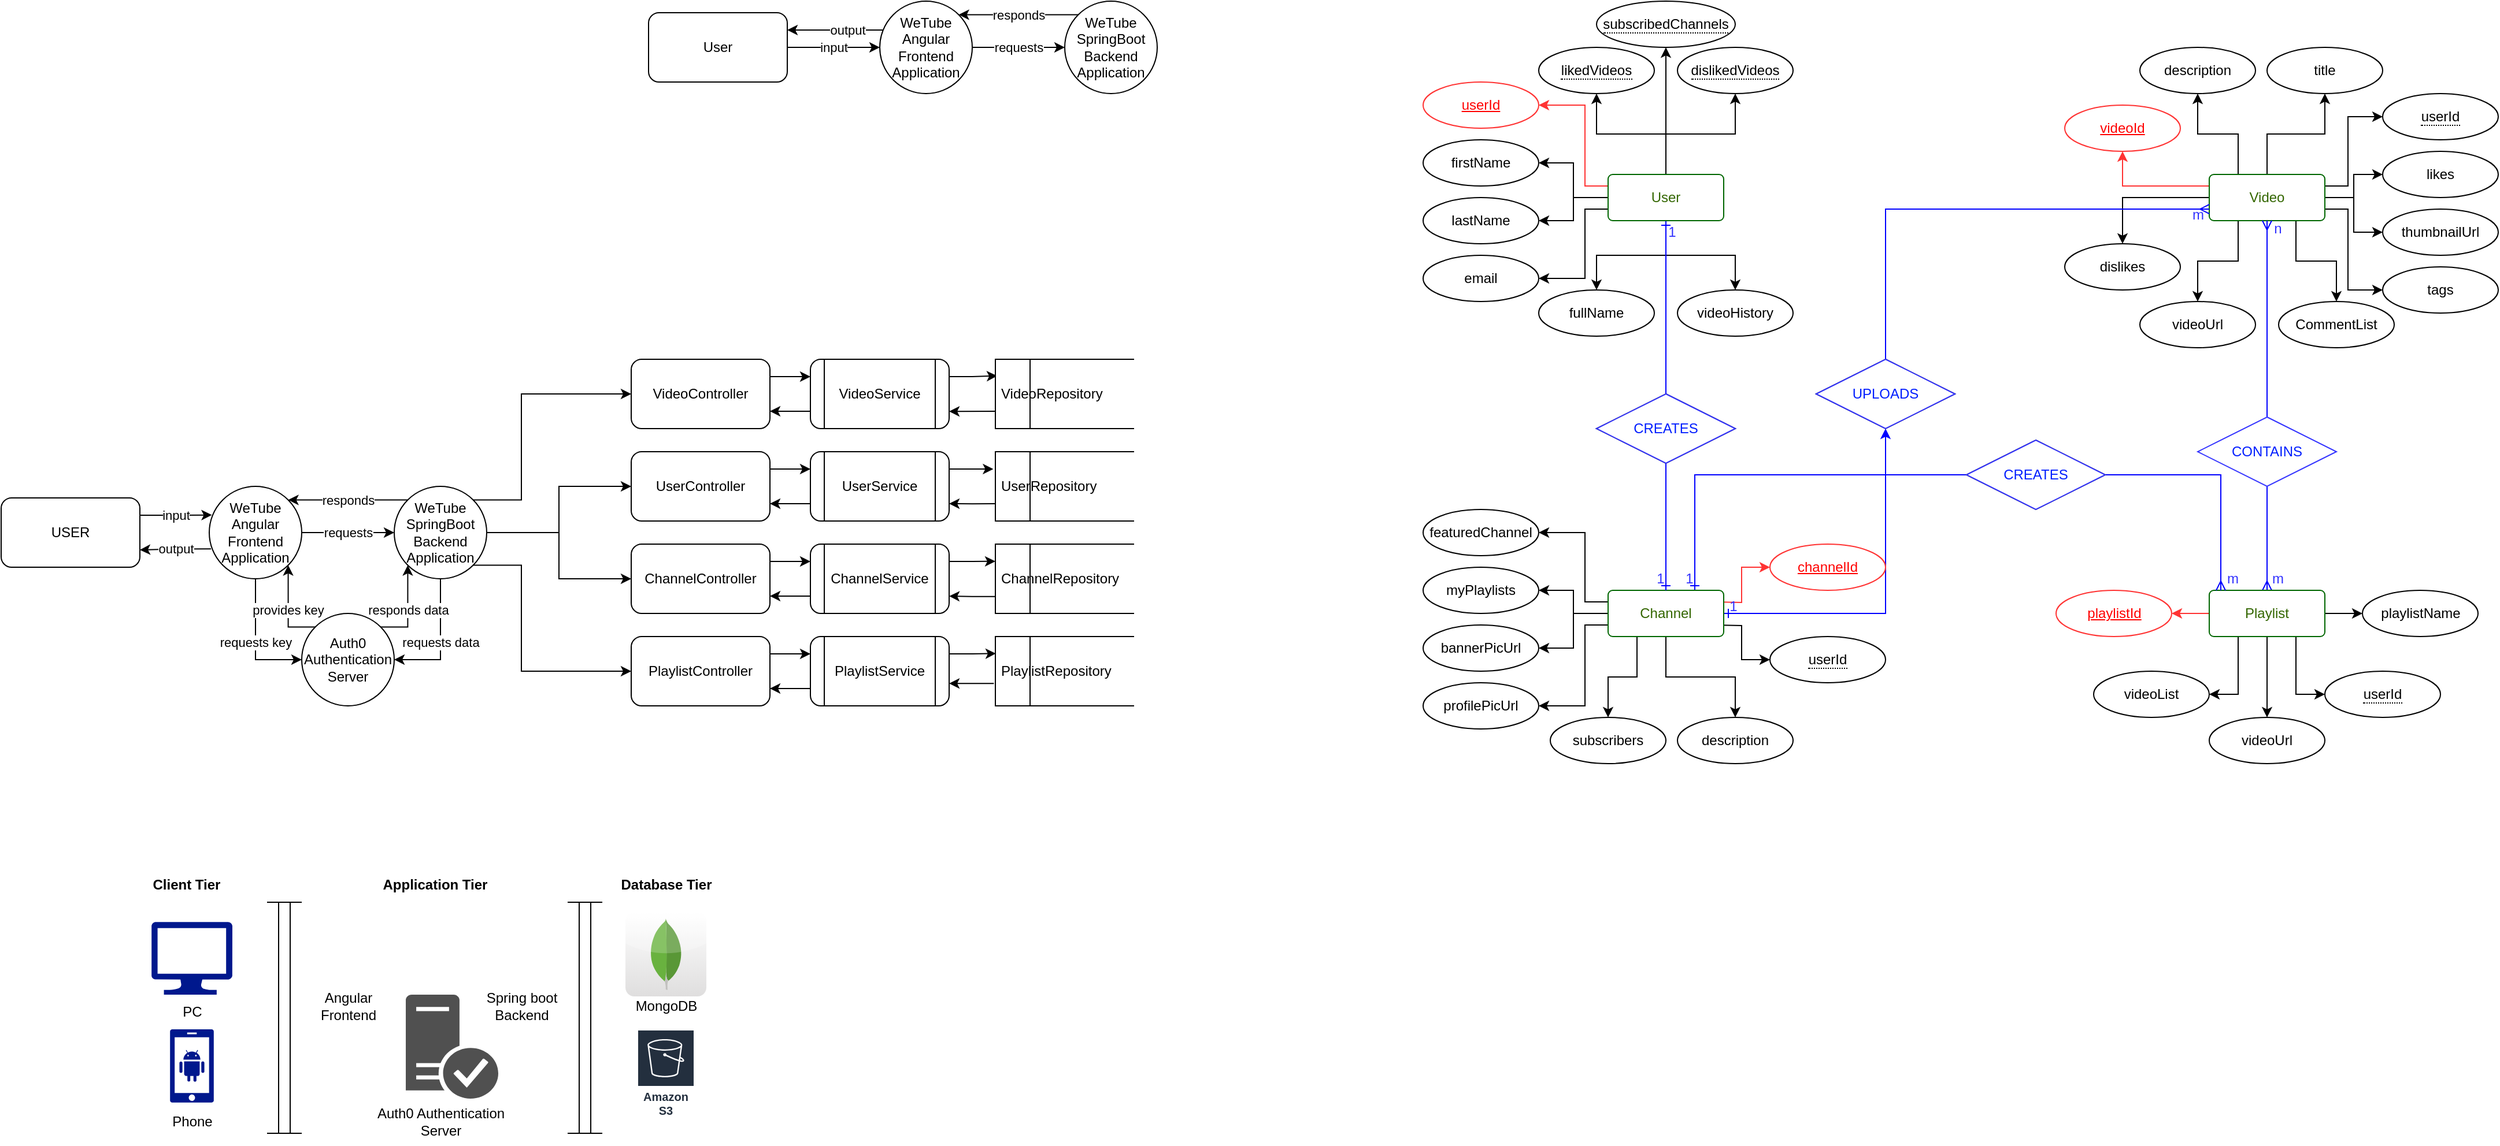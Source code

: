 <mxfile version="21.1.2" type="github">
  <diagram id="R2lEEEUBdFMjLlhIrx00" name="Page-1">
    <mxGraphModel dx="3288" dy="832" grid="1" gridSize="10" guides="1" tooltips="1" connect="1" arrows="1" fold="1" page="1" pageScale="1" pageWidth="850" pageHeight="1100" math="0" shadow="0" extFonts="Permanent Marker^https://fonts.googleapis.com/css?family=Permanent+Marker">
      <root>
        <mxCell id="0" />
        <mxCell id="1" parent="0" />
        <mxCell id="8jSIoz8-svRz9orV7-6B-16" style="edgeStyle=orthogonalEdgeStyle;rounded=0;orthogonalLoop=1;jettySize=auto;html=1;entryX=0.5;entryY=1;entryDx=0;entryDy=0;" parent="1" source="8jSIoz8-svRz9orV7-6B-1" target="FE7MVjmv1U70hv_xEXRM-11" edge="1">
          <mxGeometry relative="1" as="geometry">
            <mxPoint x="20" y="170.0" as="targetPoint" />
          </mxGeometry>
        </mxCell>
        <mxCell id="8jSIoz8-svRz9orV7-6B-17" style="edgeStyle=orthogonalEdgeStyle;rounded=0;orthogonalLoop=1;jettySize=auto;html=1;" parent="1" source="8jSIoz8-svRz9orV7-6B-1" target="8jSIoz8-svRz9orV7-6B-10" edge="1">
          <mxGeometry relative="1" as="geometry" />
        </mxCell>
        <mxCell id="8jSIoz8-svRz9orV7-6B-22" style="edgeStyle=orthogonalEdgeStyle;rounded=0;orthogonalLoop=1;jettySize=auto;html=1;entryX=0.5;entryY=0;entryDx=0;entryDy=0;" parent="1" source="8jSIoz8-svRz9orV7-6B-1" target="8jSIoz8-svRz9orV7-6B-13" edge="1">
          <mxGeometry relative="1" as="geometry" />
        </mxCell>
        <mxCell id="8jSIoz8-svRz9orV7-6B-23" style="edgeStyle=orthogonalEdgeStyle;rounded=0;orthogonalLoop=1;jettySize=auto;html=1;entryX=0.5;entryY=1;entryDx=0;entryDy=0;" parent="1" source="8jSIoz8-svRz9orV7-6B-1" target="FE7MVjmv1U70hv_xEXRM-10" edge="1">
          <mxGeometry relative="1" as="geometry">
            <mxPoint x="210" y="340" as="targetPoint" />
          </mxGeometry>
        </mxCell>
        <mxCell id="8jSIoz8-svRz9orV7-6B-24" style="edgeStyle=orthogonalEdgeStyle;rounded=0;orthogonalLoop=1;jettySize=auto;html=1;entryX=0.5;entryY=1;entryDx=0;entryDy=0;" parent="1" source="8jSIoz8-svRz9orV7-6B-1" target="FE7MVjmv1U70hv_xEXRM-13" edge="1">
          <mxGeometry relative="1" as="geometry">
            <mxPoint x="140" y="170.0" as="targetPoint" />
          </mxGeometry>
        </mxCell>
        <mxCell id="8jSIoz8-svRz9orV7-6B-99" style="edgeStyle=orthogonalEdgeStyle;rounded=0;orthogonalLoop=1;jettySize=auto;html=1;entryX=1;entryY=0.5;entryDx=0;entryDy=0;" parent="1" source="8jSIoz8-svRz9orV7-6B-1" target="8jSIoz8-svRz9orV7-6B-15" edge="1">
          <mxGeometry relative="1" as="geometry" />
        </mxCell>
        <mxCell id="8jSIoz8-svRz9orV7-6B-100" style="edgeStyle=orthogonalEdgeStyle;rounded=0;orthogonalLoop=1;jettySize=auto;html=1;entryX=1;entryY=0.5;entryDx=0;entryDy=0;" parent="1" source="8jSIoz8-svRz9orV7-6B-1" target="8jSIoz8-svRz9orV7-6B-14" edge="1">
          <mxGeometry relative="1" as="geometry" />
        </mxCell>
        <mxCell id="8jSIoz8-svRz9orV7-6B-101" style="edgeStyle=orthogonalEdgeStyle;rounded=0;orthogonalLoop=1;jettySize=auto;html=1;entryX=1;entryY=0.5;entryDx=0;entryDy=0;strokeColor=#FF3333;exitX=0;exitY=0.25;exitDx=0;exitDy=0;" parent="1" source="8jSIoz8-svRz9orV7-6B-1" target="8jSIoz8-svRz9orV7-6B-5" edge="1">
          <mxGeometry relative="1" as="geometry">
            <Array as="points">
              <mxPoint x="10" y="250" />
              <mxPoint x="10" y="180" />
            </Array>
          </mxGeometry>
        </mxCell>
        <mxCell id="8jSIoz8-svRz9orV7-6B-102" style="edgeStyle=orthogonalEdgeStyle;rounded=0;orthogonalLoop=1;jettySize=auto;html=1;entryX=1;entryY=0.5;entryDx=0;entryDy=0;exitX=0;exitY=0.75;exitDx=0;exitDy=0;" parent="1" source="8jSIoz8-svRz9orV7-6B-1" target="8jSIoz8-svRz9orV7-6B-12" edge="1">
          <mxGeometry relative="1" as="geometry">
            <Array as="points">
              <mxPoint x="10" y="270" />
              <mxPoint x="10" y="330" />
            </Array>
          </mxGeometry>
        </mxCell>
        <mxCell id="8jSIoz8-svRz9orV7-6B-105" style="edgeStyle=orthogonalEdgeStyle;rounded=0;orthogonalLoop=1;jettySize=auto;html=1;entryX=0.5;entryY=0;entryDx=0;entryDy=0;strokeColor=#0000FF;endArrow=none;endFill=0;startArrow=ERone;startFill=0;" parent="1" source="8jSIoz8-svRz9orV7-6B-1" target="8jSIoz8-svRz9orV7-6B-103" edge="1">
          <mxGeometry relative="1" as="geometry" />
        </mxCell>
        <mxCell id="8jSIoz8-svRz9orV7-6B-1" value="User" style="rounded=1;arcSize=10;whiteSpace=wrap;html=1;align=center;strokeColor=#006600;fontColor=#336600;" parent="1" vertex="1">
          <mxGeometry x="30" y="240" width="100" height="40" as="geometry" />
        </mxCell>
        <mxCell id="8jSIoz8-svRz9orV7-6B-91" style="edgeStyle=orthogonalEdgeStyle;rounded=0;orthogonalLoop=1;jettySize=auto;html=1;entryX=1;entryY=0.5;entryDx=0;entryDy=0;exitX=0;exitY=0.25;exitDx=0;exitDy=0;" parent="1" source="8jSIoz8-svRz9orV7-6B-2" target="8jSIoz8-svRz9orV7-6B-87" edge="1">
          <mxGeometry relative="1" as="geometry">
            <Array as="points">
              <mxPoint x="10" y="610" />
              <mxPoint x="10" y="550" />
            </Array>
          </mxGeometry>
        </mxCell>
        <mxCell id="8jSIoz8-svRz9orV7-6B-92" style="edgeStyle=orthogonalEdgeStyle;rounded=0;orthogonalLoop=1;jettySize=auto;html=1;entryX=1;entryY=0.5;entryDx=0;entryDy=0;" parent="1" source="8jSIoz8-svRz9orV7-6B-2" target="8jSIoz8-svRz9orV7-6B-90" edge="1">
          <mxGeometry relative="1" as="geometry" />
        </mxCell>
        <mxCell id="8jSIoz8-svRz9orV7-6B-93" style="edgeStyle=orthogonalEdgeStyle;rounded=0;orthogonalLoop=1;jettySize=auto;html=1;entryX=1;entryY=0.5;entryDx=0;entryDy=0;" parent="1" source="8jSIoz8-svRz9orV7-6B-2" target="8jSIoz8-svRz9orV7-6B-86" edge="1">
          <mxGeometry relative="1" as="geometry" />
        </mxCell>
        <mxCell id="8jSIoz8-svRz9orV7-6B-94" style="edgeStyle=orthogonalEdgeStyle;rounded=0;orthogonalLoop=1;jettySize=auto;html=1;entryX=1;entryY=0.5;entryDx=0;entryDy=0;exitX=0;exitY=0.75;exitDx=0;exitDy=0;" parent="1" source="8jSIoz8-svRz9orV7-6B-2" target="8jSIoz8-svRz9orV7-6B-85" edge="1">
          <mxGeometry relative="1" as="geometry">
            <Array as="points">
              <mxPoint x="10" y="630" />
              <mxPoint x="10" y="700" />
            </Array>
          </mxGeometry>
        </mxCell>
        <mxCell id="8jSIoz8-svRz9orV7-6B-95" style="edgeStyle=orthogonalEdgeStyle;rounded=0;orthogonalLoop=1;jettySize=auto;html=1;entryX=0.5;entryY=0;entryDx=0;entryDy=0;" parent="1" source="8jSIoz8-svRz9orV7-6B-2" target="8jSIoz8-svRz9orV7-6B-84" edge="1">
          <mxGeometry relative="1" as="geometry" />
        </mxCell>
        <mxCell id="8jSIoz8-svRz9orV7-6B-96" style="edgeStyle=orthogonalEdgeStyle;rounded=0;orthogonalLoop=1;jettySize=auto;html=1;exitX=0.25;exitY=1;exitDx=0;exitDy=0;" parent="1" source="8jSIoz8-svRz9orV7-6B-2" target="8jSIoz8-svRz9orV7-6B-89" edge="1">
          <mxGeometry relative="1" as="geometry" />
        </mxCell>
        <mxCell id="8jSIoz8-svRz9orV7-6B-97" style="edgeStyle=orthogonalEdgeStyle;rounded=0;orthogonalLoop=1;jettySize=auto;html=1;entryX=0;entryY=0.5;entryDx=0;entryDy=0;strokeColor=#FF3333;" parent="1" target="8jSIoz8-svRz9orV7-6B-82" edge="1">
          <mxGeometry relative="1" as="geometry">
            <mxPoint x="120" y="610" as="sourcePoint" />
          </mxGeometry>
        </mxCell>
        <mxCell id="8jSIoz8-svRz9orV7-6B-98" style="edgeStyle=orthogonalEdgeStyle;rounded=0;orthogonalLoop=1;jettySize=auto;html=1;entryX=0;entryY=0.5;entryDx=0;entryDy=0;" parent="1" target="FE7MVjmv1U70hv_xEXRM-17" edge="1">
          <mxGeometry relative="1" as="geometry">
            <mxPoint x="120" y="630" as="sourcePoint" />
          </mxGeometry>
        </mxCell>
        <mxCell id="8jSIoz8-svRz9orV7-6B-107" style="edgeStyle=orthogonalEdgeStyle;rounded=0;orthogonalLoop=1;jettySize=auto;html=1;entryX=0.5;entryY=1;entryDx=0;entryDy=0;strokeColor=#0000FF;startArrow=ERone;startFill=0;" parent="1" source="8jSIoz8-svRz9orV7-6B-2" target="8jSIoz8-svRz9orV7-6B-106" edge="1">
          <mxGeometry relative="1" as="geometry" />
        </mxCell>
        <mxCell id="8jSIoz8-svRz9orV7-6B-115" style="edgeStyle=orthogonalEdgeStyle;rounded=0;orthogonalLoop=1;jettySize=auto;html=1;exitX=0.75;exitY=0;exitDx=0;exitDy=0;entryX=0;entryY=0.5;entryDx=0;entryDy=0;strokeColor=#0000FF;endArrow=none;endFill=0;startArrow=ERone;startFill=0;" parent="1" source="8jSIoz8-svRz9orV7-6B-2" target="8jSIoz8-svRz9orV7-6B-113" edge="1">
          <mxGeometry relative="1" as="geometry" />
        </mxCell>
        <mxCell id="8jSIoz8-svRz9orV7-6B-2" value="Channel" style="rounded=1;arcSize=10;whiteSpace=wrap;html=1;align=center;strokeColor=#006600;fontColor=#336600;" parent="1" vertex="1">
          <mxGeometry x="30" y="600" width="100" height="40" as="geometry" />
        </mxCell>
        <mxCell id="8jSIoz8-svRz9orV7-6B-74" style="edgeStyle=orthogonalEdgeStyle;rounded=0;orthogonalLoop=1;jettySize=auto;html=1;entryX=0.5;entryY=0;entryDx=0;entryDy=0;" parent="1" source="8jSIoz8-svRz9orV7-6B-3" target="8jSIoz8-svRz9orV7-6B-71" edge="1">
          <mxGeometry relative="1" as="geometry" />
        </mxCell>
        <mxCell id="8jSIoz8-svRz9orV7-6B-75" style="edgeStyle=orthogonalEdgeStyle;rounded=0;orthogonalLoop=1;jettySize=auto;html=1;entryX=0;entryY=0.5;entryDx=0;entryDy=0;exitX=0.75;exitY=1;exitDx=0;exitDy=0;" parent="1" source="8jSIoz8-svRz9orV7-6B-3" target="FE7MVjmv1U70hv_xEXRM-15" edge="1">
          <mxGeometry relative="1" as="geometry" />
        </mxCell>
        <mxCell id="8jSIoz8-svRz9orV7-6B-76" style="edgeStyle=orthogonalEdgeStyle;rounded=0;orthogonalLoop=1;jettySize=auto;html=1;entryX=1;entryY=0.5;entryDx=0;entryDy=0;exitX=0.25;exitY=1;exitDx=0;exitDy=0;" parent="1" source="8jSIoz8-svRz9orV7-6B-3" target="8jSIoz8-svRz9orV7-6B-72" edge="1">
          <mxGeometry relative="1" as="geometry" />
        </mxCell>
        <mxCell id="8jSIoz8-svRz9orV7-6B-77" style="edgeStyle=orthogonalEdgeStyle;rounded=0;orthogonalLoop=1;jettySize=auto;html=1;entryX=0;entryY=0.5;entryDx=0;entryDy=0;" parent="1" source="8jSIoz8-svRz9orV7-6B-3" target="8jSIoz8-svRz9orV7-6B-69" edge="1">
          <mxGeometry relative="1" as="geometry" />
        </mxCell>
        <mxCell id="8jSIoz8-svRz9orV7-6B-78" style="edgeStyle=orthogonalEdgeStyle;rounded=0;orthogonalLoop=1;jettySize=auto;html=1;strokeColor=#FF3333;" parent="1" source="8jSIoz8-svRz9orV7-6B-3" target="8jSIoz8-svRz9orV7-6B-68" edge="1">
          <mxGeometry relative="1" as="geometry" />
        </mxCell>
        <mxCell id="8jSIoz8-svRz9orV7-6B-80" style="edgeStyle=orthogonalEdgeStyle;rounded=0;orthogonalLoop=1;jettySize=auto;html=1;entryX=0.5;entryY=1;entryDx=0;entryDy=0;strokeColor=#0000FF;endArrow=none;endFill=0;startArrow=ERmany;startFill=0;" parent="1" source="8jSIoz8-svRz9orV7-6B-3" target="8jSIoz8-svRz9orV7-6B-79" edge="1">
          <mxGeometry relative="1" as="geometry" />
        </mxCell>
        <mxCell id="8jSIoz8-svRz9orV7-6B-3" value="Playlist" style="rounded=1;arcSize=10;whiteSpace=wrap;html=1;align=center;strokeColor=#006600;fontColor=#336600;" parent="1" vertex="1">
          <mxGeometry x="550" y="600" width="100" height="40" as="geometry" />
        </mxCell>
        <mxCell id="8jSIoz8-svRz9orV7-6B-57" style="edgeStyle=orthogonalEdgeStyle;rounded=0;orthogonalLoop=1;jettySize=auto;html=1;" parent="1" source="8jSIoz8-svRz9orV7-6B-4" target="8jSIoz8-svRz9orV7-6B-47" edge="1">
          <mxGeometry relative="1" as="geometry" />
        </mxCell>
        <mxCell id="8jSIoz8-svRz9orV7-6B-58" style="edgeStyle=orthogonalEdgeStyle;rounded=0;orthogonalLoop=1;jettySize=auto;html=1;" parent="1" source="8jSIoz8-svRz9orV7-6B-4" target="8jSIoz8-svRz9orV7-6B-52" edge="1">
          <mxGeometry relative="1" as="geometry" />
        </mxCell>
        <mxCell id="8jSIoz8-svRz9orV7-6B-60" style="edgeStyle=orthogonalEdgeStyle;rounded=0;orthogonalLoop=1;jettySize=auto;html=1;exitX=0.75;exitY=1;exitDx=0;exitDy=0;" parent="1" source="8jSIoz8-svRz9orV7-6B-4" target="8jSIoz8-svRz9orV7-6B-53" edge="1">
          <mxGeometry relative="1" as="geometry" />
        </mxCell>
        <mxCell id="8jSIoz8-svRz9orV7-6B-61" style="edgeStyle=orthogonalEdgeStyle;rounded=0;orthogonalLoop=1;jettySize=auto;html=1;exitX=0.25;exitY=1;exitDx=0;exitDy=0;" parent="1" source="8jSIoz8-svRz9orV7-6B-4" target="8jSIoz8-svRz9orV7-6B-50" edge="1">
          <mxGeometry relative="1" as="geometry" />
        </mxCell>
        <mxCell id="8jSIoz8-svRz9orV7-6B-62" style="edgeStyle=orthogonalEdgeStyle;rounded=0;orthogonalLoop=1;jettySize=auto;html=1;" parent="1" source="8jSIoz8-svRz9orV7-6B-4" target="8jSIoz8-svRz9orV7-6B-48" edge="1">
          <mxGeometry relative="1" as="geometry" />
        </mxCell>
        <mxCell id="8jSIoz8-svRz9orV7-6B-63" style="edgeStyle=orthogonalEdgeStyle;rounded=0;orthogonalLoop=1;jettySize=auto;html=1;" parent="1" source="8jSIoz8-svRz9orV7-6B-4" target="8jSIoz8-svRz9orV7-6B-44" edge="1">
          <mxGeometry relative="1" as="geometry" />
        </mxCell>
        <mxCell id="8jSIoz8-svRz9orV7-6B-64" style="edgeStyle=orthogonalEdgeStyle;rounded=0;orthogonalLoop=1;jettySize=auto;html=1;exitX=0.25;exitY=0;exitDx=0;exitDy=0;" parent="1" source="8jSIoz8-svRz9orV7-6B-4" target="8jSIoz8-svRz9orV7-6B-51" edge="1">
          <mxGeometry relative="1" as="geometry" />
        </mxCell>
        <mxCell id="8jSIoz8-svRz9orV7-6B-65" style="edgeStyle=orthogonalEdgeStyle;rounded=0;orthogonalLoop=1;jettySize=auto;html=1;strokeColor=#FF3333;exitX=0;exitY=0.25;exitDx=0;exitDy=0;" parent="1" source="8jSIoz8-svRz9orV7-6B-4" target="8jSIoz8-svRz9orV7-6B-45" edge="1">
          <mxGeometry relative="1" as="geometry" />
        </mxCell>
        <mxCell id="8jSIoz8-svRz9orV7-6B-66" style="edgeStyle=orthogonalEdgeStyle;rounded=0;orthogonalLoop=1;jettySize=auto;html=1;exitX=1;exitY=0.25;exitDx=0;exitDy=0;entryX=0;entryY=0.5;entryDx=0;entryDy=0;" parent="1" source="8jSIoz8-svRz9orV7-6B-4" target="FE7MVjmv1U70hv_xEXRM-14" edge="1">
          <mxGeometry relative="1" as="geometry">
            <Array as="points">
              <mxPoint x="670" y="250" />
              <mxPoint x="670" y="190" />
              <mxPoint x="700" y="190" />
            </Array>
            <mxPoint x="770" y="140" as="targetPoint" />
          </mxGeometry>
        </mxCell>
        <mxCell id="8jSIoz8-svRz9orV7-6B-67" style="edgeStyle=orthogonalEdgeStyle;rounded=0;orthogonalLoop=1;jettySize=auto;html=1;entryX=0;entryY=0.5;entryDx=0;entryDy=0;" parent="1" target="8jSIoz8-svRz9orV7-6B-49" edge="1">
          <mxGeometry relative="1" as="geometry">
            <mxPoint x="650" y="270" as="sourcePoint" />
            <Array as="points">
              <mxPoint x="670" y="270" />
              <mxPoint x="670" y="340" />
            </Array>
          </mxGeometry>
        </mxCell>
        <mxCell id="8jSIoz8-svRz9orV7-6B-4" value="Video" style="rounded=1;arcSize=10;whiteSpace=wrap;html=1;align=center;strokeColor=#006600;fontColor=#336600;" parent="1" vertex="1">
          <mxGeometry x="550" y="240" width="100" height="40" as="geometry" />
        </mxCell>
        <mxCell id="8jSIoz8-svRz9orV7-6B-5" value="userId" style="ellipse;whiteSpace=wrap;html=1;align=center;fontStyle=4;strokeColor=#FF3333;fontColor=#ff0000;" parent="1" vertex="1">
          <mxGeometry x="-130" y="160" width="100" height="40" as="geometry" />
        </mxCell>
        <mxCell id="8jSIoz8-svRz9orV7-6B-10" value="videoHistory" style="ellipse;whiteSpace=wrap;html=1;align=center;" parent="1" vertex="1">
          <mxGeometry x="90" y="340" width="100" height="40" as="geometry" />
        </mxCell>
        <mxCell id="8jSIoz8-svRz9orV7-6B-12" value="email" style="ellipse;whiteSpace=wrap;html=1;align=center;" parent="1" vertex="1">
          <mxGeometry x="-130" y="310" width="100" height="40" as="geometry" />
        </mxCell>
        <mxCell id="8jSIoz8-svRz9orV7-6B-13" value="fullName" style="ellipse;whiteSpace=wrap;html=1;align=center;" parent="1" vertex="1">
          <mxGeometry x="-30" y="340" width="100" height="40" as="geometry" />
        </mxCell>
        <mxCell id="8jSIoz8-svRz9orV7-6B-14" value="lastName" style="ellipse;whiteSpace=wrap;html=1;align=center;" parent="1" vertex="1">
          <mxGeometry x="-130" y="260" width="100" height="40" as="geometry" />
        </mxCell>
        <mxCell id="8jSIoz8-svRz9orV7-6B-15" value="firstName" style="ellipse;whiteSpace=wrap;html=1;align=center;" parent="1" vertex="1">
          <mxGeometry x="-130" y="210" width="100" height="40" as="geometry" />
        </mxCell>
        <mxCell id="8jSIoz8-svRz9orV7-6B-44" value="title" style="ellipse;whiteSpace=wrap;html=1;align=center;" parent="1" vertex="1">
          <mxGeometry x="600" y="130" width="100" height="40" as="geometry" />
        </mxCell>
        <mxCell id="8jSIoz8-svRz9orV7-6B-45" value="videoId" style="ellipse;whiteSpace=wrap;html=1;align=center;fontStyle=4;strokeColor=#FF3333;fontColor=#ff0000;" parent="1" vertex="1">
          <mxGeometry x="425" y="180" width="100" height="40" as="geometry" />
        </mxCell>
        <mxCell id="8jSIoz8-svRz9orV7-6B-47" value="likes" style="ellipse;whiteSpace=wrap;html=1;align=center;" parent="1" vertex="1">
          <mxGeometry x="700" y="220" width="100" height="40" as="geometry" />
        </mxCell>
        <mxCell id="8jSIoz8-svRz9orV7-6B-48" value="dislikes" style="ellipse;whiteSpace=wrap;html=1;align=center;" parent="1" vertex="1">
          <mxGeometry x="425" y="300" width="100" height="40" as="geometry" />
        </mxCell>
        <mxCell id="8jSIoz8-svRz9orV7-6B-49" value="tags" style="ellipse;whiteSpace=wrap;html=1;align=center;" parent="1" vertex="1">
          <mxGeometry x="700" y="320" width="100" height="40" as="geometry" />
        </mxCell>
        <mxCell id="8jSIoz8-svRz9orV7-6B-50" value="videoUrl" style="ellipse;whiteSpace=wrap;html=1;align=center;" parent="1" vertex="1">
          <mxGeometry x="490" y="350" width="100" height="40" as="geometry" />
        </mxCell>
        <mxCell id="8jSIoz8-svRz9orV7-6B-51" value="description" style="ellipse;whiteSpace=wrap;html=1;align=center;" parent="1" vertex="1">
          <mxGeometry x="490" y="130" width="100" height="40" as="geometry" />
        </mxCell>
        <mxCell id="8jSIoz8-svRz9orV7-6B-52" value="thumbnailUrl" style="ellipse;whiteSpace=wrap;html=1;align=center;" parent="1" vertex="1">
          <mxGeometry x="700" y="270" width="100" height="40" as="geometry" />
        </mxCell>
        <mxCell id="8jSIoz8-svRz9orV7-6B-53" value="CommentList" style="ellipse;whiteSpace=wrap;html=1;align=center;" parent="1" vertex="1">
          <mxGeometry x="610" y="350" width="100" height="40" as="geometry" />
        </mxCell>
        <mxCell id="8jSIoz8-svRz9orV7-6B-68" value="playlistId" style="ellipse;whiteSpace=wrap;html=1;align=center;fontStyle=4;strokeColor=#FF3333;fontColor=#ff0000;" parent="1" vertex="1">
          <mxGeometry x="417.5" y="600" width="100" height="40" as="geometry" />
        </mxCell>
        <mxCell id="8jSIoz8-svRz9orV7-6B-69" value="playlistName" style="ellipse;whiteSpace=wrap;html=1;align=center;" parent="1" vertex="1">
          <mxGeometry x="682.5" y="600" width="100" height="40" as="geometry" />
        </mxCell>
        <mxCell id="8jSIoz8-svRz9orV7-6B-71" value="videoUrl" style="ellipse;whiteSpace=wrap;html=1;align=center;" parent="1" vertex="1">
          <mxGeometry x="550" y="710" width="100" height="40" as="geometry" />
        </mxCell>
        <mxCell id="8jSIoz8-svRz9orV7-6B-72" value="videoList" style="ellipse;whiteSpace=wrap;html=1;align=center;" parent="1" vertex="1">
          <mxGeometry x="450" y="670" width="100" height="40" as="geometry" />
        </mxCell>
        <mxCell id="8jSIoz8-svRz9orV7-6B-81" style="edgeStyle=orthogonalEdgeStyle;rounded=0;orthogonalLoop=1;jettySize=auto;html=1;exitX=0.5;exitY=0;exitDx=0;exitDy=0;entryX=0.5;entryY=1;entryDx=0;entryDy=0;strokeColor=#0000FF;endArrow=ERmany;endFill=0;" parent="1" source="8jSIoz8-svRz9orV7-6B-79" target="8jSIoz8-svRz9orV7-6B-4" edge="1">
          <mxGeometry relative="1" as="geometry" />
        </mxCell>
        <mxCell id="8jSIoz8-svRz9orV7-6B-79" value="CONTAINS" style="shape=rhombus;perimeter=rhombusPerimeter;whiteSpace=wrap;html=1;align=center;fontColor=#001eff;strokeColor=#3333FF;" parent="1" vertex="1">
          <mxGeometry x="540" y="450" width="120" height="60" as="geometry" />
        </mxCell>
        <mxCell id="8jSIoz8-svRz9orV7-6B-82" value="channelId" style="ellipse;whiteSpace=wrap;html=1;align=center;fontStyle=4;strokeColor=#FF3333;fontColor=#ff0000;" parent="1" vertex="1">
          <mxGeometry x="170" y="560" width="100" height="40" as="geometry" />
        </mxCell>
        <mxCell id="8jSIoz8-svRz9orV7-6B-84" value="description" style="ellipse;whiteSpace=wrap;html=1;align=center;" parent="1" vertex="1">
          <mxGeometry x="90" y="710" width="100" height="40" as="geometry" />
        </mxCell>
        <mxCell id="8jSIoz8-svRz9orV7-6B-85" value="profilePicUrl" style="ellipse;whiteSpace=wrap;html=1;align=center;" parent="1" vertex="1">
          <mxGeometry x="-130" y="680" width="100" height="40" as="geometry" />
        </mxCell>
        <mxCell id="8jSIoz8-svRz9orV7-6B-86" value="bannerPicUrl" style="ellipse;whiteSpace=wrap;html=1;align=center;" parent="1" vertex="1">
          <mxGeometry x="-130" y="630" width="100" height="40" as="geometry" />
        </mxCell>
        <mxCell id="8jSIoz8-svRz9orV7-6B-87" value="featuredChannel" style="ellipse;whiteSpace=wrap;html=1;align=center;" parent="1" vertex="1">
          <mxGeometry x="-130" y="530" width="100" height="40" as="geometry" />
        </mxCell>
        <mxCell id="8jSIoz8-svRz9orV7-6B-89" value="subscribers" style="ellipse;whiteSpace=wrap;html=1;align=center;" parent="1" vertex="1">
          <mxGeometry x="-20" y="710" width="100" height="40" as="geometry" />
        </mxCell>
        <mxCell id="8jSIoz8-svRz9orV7-6B-90" value="myPlaylists" style="ellipse;whiteSpace=wrap;html=1;align=center;" parent="1" vertex="1">
          <mxGeometry x="-130" y="580" width="100" height="40" as="geometry" />
        </mxCell>
        <mxCell id="8jSIoz8-svRz9orV7-6B-104" style="edgeStyle=orthogonalEdgeStyle;rounded=0;orthogonalLoop=1;jettySize=auto;html=1;entryX=0.5;entryY=0;entryDx=0;entryDy=0;strokeColor=#0000FF;endArrow=ERone;endFill=0;" parent="1" source="8jSIoz8-svRz9orV7-6B-103" target="8jSIoz8-svRz9orV7-6B-2" edge="1">
          <mxGeometry relative="1" as="geometry" />
        </mxCell>
        <mxCell id="8jSIoz8-svRz9orV7-6B-103" value="CREATES" style="shape=rhombus;perimeter=rhombusPerimeter;whiteSpace=wrap;html=1;align=center;" parent="1" vertex="1">
          <mxGeometry x="20" y="430" width="120" height="60" as="geometry" />
        </mxCell>
        <mxCell id="8jSIoz8-svRz9orV7-6B-112" style="edgeStyle=orthogonalEdgeStyle;rounded=0;orthogonalLoop=1;jettySize=auto;html=1;exitX=0.5;exitY=0;exitDx=0;exitDy=0;entryX=0;entryY=0.75;entryDx=0;entryDy=0;strokeColor=#0000FF;endArrow=ERmany;endFill=0;" parent="1" source="8jSIoz8-svRz9orV7-6B-106" target="8jSIoz8-svRz9orV7-6B-4" edge="1">
          <mxGeometry relative="1" as="geometry" />
        </mxCell>
        <mxCell id="8jSIoz8-svRz9orV7-6B-106" value="UPLOADS" style="shape=rhombus;perimeter=rhombusPerimeter;whiteSpace=wrap;html=1;align=center;" parent="1" vertex="1">
          <mxGeometry x="210" y="400" width="120" height="60" as="geometry" />
        </mxCell>
        <mxCell id="8jSIoz8-svRz9orV7-6B-116" style="edgeStyle=orthogonalEdgeStyle;rounded=0;orthogonalLoop=1;jettySize=auto;html=1;exitX=1;exitY=0.5;exitDx=0;exitDy=0;strokeColor=#0000FF;endArrow=ERmany;endFill=0;" parent="1" source="8jSIoz8-svRz9orV7-6B-113" edge="1">
          <mxGeometry relative="1" as="geometry">
            <mxPoint x="560" y="600" as="targetPoint" />
            <Array as="points">
              <mxPoint x="560" y="500" />
              <mxPoint x="560" y="600" />
            </Array>
          </mxGeometry>
        </mxCell>
        <mxCell id="8jSIoz8-svRz9orV7-6B-113" value="CREATES" style="shape=rhombus;perimeter=rhombusPerimeter;whiteSpace=wrap;html=1;align=center;" parent="1" vertex="1">
          <mxGeometry x="340" y="470" width="120" height="60" as="geometry" />
        </mxCell>
        <mxCell id="8jSIoz8-svRz9orV7-6B-119" value="CREATES" style="shape=rhombus;perimeter=rhombusPerimeter;whiteSpace=wrap;html=1;align=center;fontColor=#001eff;strokeColor=#3333FF;" parent="1" vertex="1">
          <mxGeometry x="20" y="430" width="120" height="60" as="geometry" />
        </mxCell>
        <mxCell id="8jSIoz8-svRz9orV7-6B-120" value="UPLOADS" style="shape=rhombus;perimeter=rhombusPerimeter;whiteSpace=wrap;html=1;align=center;fontColor=#001eff;strokeColor=#3333FF;" parent="1" vertex="1">
          <mxGeometry x="210" y="400" width="120" height="60" as="geometry" />
        </mxCell>
        <mxCell id="8jSIoz8-svRz9orV7-6B-121" value="CREATES" style="shape=rhombus;perimeter=rhombusPerimeter;whiteSpace=wrap;html=1;align=center;fontColor=#001eff;strokeColor=#3333FF;" parent="1" vertex="1">
          <mxGeometry x="340" y="470" width="120" height="60" as="geometry" />
        </mxCell>
        <mxCell id="8jSIoz8-svRz9orV7-6B-125" value="input" style="edgeStyle=orthogonalEdgeStyle;rounded=0;orthogonalLoop=1;jettySize=auto;html=1;entryX=0;entryY=0.5;entryDx=0;entryDy=0;" parent="1" source="8jSIoz8-svRz9orV7-6B-122" target="8jSIoz8-svRz9orV7-6B-124" edge="1">
          <mxGeometry relative="1" as="geometry" />
        </mxCell>
        <mxCell id="8jSIoz8-svRz9orV7-6B-122" value="User" style="rounded=1;whiteSpace=wrap;html=1;" parent="1" vertex="1">
          <mxGeometry x="-800" y="100" width="120" height="60" as="geometry" />
        </mxCell>
        <mxCell id="8jSIoz8-svRz9orV7-6B-127" value="output" style="edgeStyle=orthogonalEdgeStyle;rounded=0;orthogonalLoop=1;jettySize=auto;html=1;exitX=0;exitY=0;exitDx=0;exitDy=0;entryX=1;entryY=0.25;entryDx=0;entryDy=0;" parent="1" source="8jSIoz8-svRz9orV7-6B-124" target="8jSIoz8-svRz9orV7-6B-122" edge="1">
          <mxGeometry relative="1" as="geometry">
            <Array as="points">
              <mxPoint x="-588" y="115" />
            </Array>
          </mxGeometry>
        </mxCell>
        <mxCell id="8jSIoz8-svRz9orV7-6B-131" value="requests" style="edgeStyle=orthogonalEdgeStyle;rounded=0;orthogonalLoop=1;jettySize=auto;html=1;exitX=1;exitY=0.5;exitDx=0;exitDy=0;entryX=0;entryY=0.5;entryDx=0;entryDy=0;" parent="1" source="8jSIoz8-svRz9orV7-6B-124" target="8jSIoz8-svRz9orV7-6B-126" edge="1">
          <mxGeometry relative="1" as="geometry">
            <mxPoint as="offset" />
          </mxGeometry>
        </mxCell>
        <mxCell id="8jSIoz8-svRz9orV7-6B-124" value="WeTube Angular Frontend Application" style="ellipse;whiteSpace=wrap;html=1;aspect=fixed;" parent="1" vertex="1">
          <mxGeometry x="-600" y="90" width="80" height="80" as="geometry" />
        </mxCell>
        <mxCell id="8jSIoz8-svRz9orV7-6B-136" value="responds" style="edgeStyle=orthogonalEdgeStyle;rounded=0;orthogonalLoop=1;jettySize=auto;html=1;exitX=0;exitY=0;exitDx=0;exitDy=0;entryX=1;entryY=0;entryDx=0;entryDy=0;" parent="1" source="8jSIoz8-svRz9orV7-6B-126" target="8jSIoz8-svRz9orV7-6B-124" edge="1">
          <mxGeometry relative="1" as="geometry" />
        </mxCell>
        <mxCell id="8jSIoz8-svRz9orV7-6B-126" value="WeTube SpringBoot Backend Application" style="ellipse;whiteSpace=wrap;html=1;aspect=fixed;" parent="1" vertex="1">
          <mxGeometry x="-440" y="90" width="80" height="80" as="geometry" />
        </mxCell>
        <mxCell id="8jSIoz8-svRz9orV7-6B-139" value="requests" style="edgeStyle=orthogonalEdgeStyle;rounded=0;orthogonalLoop=1;jettySize=auto;html=1;exitX=1;exitY=0.5;exitDx=0;exitDy=0;entryX=0;entryY=0.5;entryDx=0;entryDy=0;" parent="1" source="8jSIoz8-svRz9orV7-6B-140" target="8jSIoz8-svRz9orV7-6B-142" edge="1">
          <mxGeometry relative="1" as="geometry">
            <mxPoint as="offset" />
          </mxGeometry>
        </mxCell>
        <mxCell id="8jSIoz8-svRz9orV7-6B-144" value="requests key" style="edgeStyle=orthogonalEdgeStyle;rounded=0;orthogonalLoop=1;jettySize=auto;html=1;exitX=0.5;exitY=1;exitDx=0;exitDy=0;entryX=0;entryY=0.5;entryDx=0;entryDy=0;" parent="1" source="8jSIoz8-svRz9orV7-6B-140" target="8jSIoz8-svRz9orV7-6B-143" edge="1">
          <mxGeometry relative="1" as="geometry" />
        </mxCell>
        <mxCell id="8jSIoz8-svRz9orV7-6B-189" value="output" style="edgeStyle=orthogonalEdgeStyle;rounded=0;orthogonalLoop=1;jettySize=auto;html=1;entryX=1;entryY=0.75;entryDx=0;entryDy=0;exitX=0.019;exitY=0.677;exitDx=0;exitDy=0;exitPerimeter=0;" parent="1" source="8jSIoz8-svRz9orV7-6B-140" target="8jSIoz8-svRz9orV7-6B-186" edge="1">
          <mxGeometry relative="1" as="geometry" />
        </mxCell>
        <mxCell id="8jSIoz8-svRz9orV7-6B-140" value="WeTube Angular Frontend Application" style="ellipse;whiteSpace=wrap;html=1;aspect=fixed;" parent="1" vertex="1">
          <mxGeometry x="-1180" y="510" width="80" height="80" as="geometry" />
        </mxCell>
        <mxCell id="8jSIoz8-svRz9orV7-6B-141" value="responds" style="edgeStyle=orthogonalEdgeStyle;rounded=0;orthogonalLoop=1;jettySize=auto;html=1;exitX=0;exitY=0;exitDx=0;exitDy=0;entryX=1;entryY=0;entryDx=0;entryDy=0;" parent="1" source="8jSIoz8-svRz9orV7-6B-142" target="8jSIoz8-svRz9orV7-6B-140" edge="1">
          <mxGeometry relative="1" as="geometry" />
        </mxCell>
        <mxCell id="8jSIoz8-svRz9orV7-6B-146" value="requests data" style="edgeStyle=orthogonalEdgeStyle;rounded=0;orthogonalLoop=1;jettySize=auto;html=1;exitX=0.5;exitY=1;exitDx=0;exitDy=0;entryX=1;entryY=0.5;entryDx=0;entryDy=0;" parent="1" source="8jSIoz8-svRz9orV7-6B-142" target="8jSIoz8-svRz9orV7-6B-143" edge="1">
          <mxGeometry relative="1" as="geometry" />
        </mxCell>
        <mxCell id="8jSIoz8-svRz9orV7-6B-161" style="edgeStyle=orthogonalEdgeStyle;rounded=0;orthogonalLoop=1;jettySize=auto;html=1;exitX=1;exitY=0;exitDx=0;exitDy=0;entryX=0;entryY=0.5;entryDx=0;entryDy=0;" parent="1" source="8jSIoz8-svRz9orV7-6B-142" target="8jSIoz8-svRz9orV7-6B-152" edge="1">
          <mxGeometry relative="1" as="geometry">
            <Array as="points">
              <mxPoint x="-910" y="522" />
              <mxPoint x="-910" y="430" />
            </Array>
          </mxGeometry>
        </mxCell>
        <mxCell id="8jSIoz8-svRz9orV7-6B-162" style="edgeStyle=orthogonalEdgeStyle;rounded=0;orthogonalLoop=1;jettySize=auto;html=1;exitX=1;exitY=0.5;exitDx=0;exitDy=0;entryX=0;entryY=0.5;entryDx=0;entryDy=0;" parent="1" source="8jSIoz8-svRz9orV7-6B-142" target="8jSIoz8-svRz9orV7-6B-153" edge="1">
          <mxGeometry relative="1" as="geometry" />
        </mxCell>
        <mxCell id="8jSIoz8-svRz9orV7-6B-163" style="edgeStyle=orthogonalEdgeStyle;rounded=0;orthogonalLoop=1;jettySize=auto;html=1;entryX=0;entryY=0.5;entryDx=0;entryDy=0;" parent="1" source="8jSIoz8-svRz9orV7-6B-142" target="8jSIoz8-svRz9orV7-6B-154" edge="1">
          <mxGeometry relative="1" as="geometry" />
        </mxCell>
        <mxCell id="8jSIoz8-svRz9orV7-6B-164" style="edgeStyle=orthogonalEdgeStyle;rounded=0;orthogonalLoop=1;jettySize=auto;html=1;exitX=1;exitY=1;exitDx=0;exitDy=0;entryX=0;entryY=0.5;entryDx=0;entryDy=0;" parent="1" source="8jSIoz8-svRz9orV7-6B-142" target="8jSIoz8-svRz9orV7-6B-155" edge="1">
          <mxGeometry relative="1" as="geometry">
            <Array as="points">
              <mxPoint x="-910" y="578" />
              <mxPoint x="-910" y="670" />
            </Array>
          </mxGeometry>
        </mxCell>
        <mxCell id="8jSIoz8-svRz9orV7-6B-142" value="WeTube SpringBoot Backend Application" style="ellipse;whiteSpace=wrap;html=1;aspect=fixed;" parent="1" vertex="1">
          <mxGeometry x="-1020" y="510" width="80" height="80" as="geometry" />
        </mxCell>
        <mxCell id="8jSIoz8-svRz9orV7-6B-145" value="provides key" style="edgeStyle=orthogonalEdgeStyle;rounded=0;orthogonalLoop=1;jettySize=auto;html=1;exitX=0;exitY=0;exitDx=0;exitDy=0;entryX=1;entryY=1;entryDx=0;entryDy=0;" parent="1" source="8jSIoz8-svRz9orV7-6B-143" target="8jSIoz8-svRz9orV7-6B-140" edge="1">
          <mxGeometry relative="1" as="geometry">
            <Array as="points">
              <mxPoint x="-1112" y="632" />
            </Array>
          </mxGeometry>
        </mxCell>
        <mxCell id="8jSIoz8-svRz9orV7-6B-147" value="responds data" style="edgeStyle=orthogonalEdgeStyle;rounded=0;orthogonalLoop=1;jettySize=auto;html=1;exitX=1;exitY=0;exitDx=0;exitDy=0;entryX=0;entryY=1;entryDx=0;entryDy=0;" parent="1" source="8jSIoz8-svRz9orV7-6B-143" target="8jSIoz8-svRz9orV7-6B-142" edge="1">
          <mxGeometry relative="1" as="geometry">
            <Array as="points">
              <mxPoint x="-1008" y="632" />
            </Array>
          </mxGeometry>
        </mxCell>
        <mxCell id="8jSIoz8-svRz9orV7-6B-143" value="Auth0 Authentication Server" style="ellipse;whiteSpace=wrap;html=1;aspect=fixed;" parent="1" vertex="1">
          <mxGeometry x="-1100" y="620" width="80" height="80" as="geometry" />
        </mxCell>
        <mxCell id="8jSIoz8-svRz9orV7-6B-166" style="edgeStyle=orthogonalEdgeStyle;rounded=0;orthogonalLoop=1;jettySize=auto;html=1;exitX=0;exitY=0.75;exitDx=0;exitDy=0;entryX=1;entryY=0.75;entryDx=0;entryDy=0;" parent="1" source="8jSIoz8-svRz9orV7-6B-148" target="8jSIoz8-svRz9orV7-6B-152" edge="1">
          <mxGeometry relative="1" as="geometry" />
        </mxCell>
        <mxCell id="8jSIoz8-svRz9orV7-6B-176" style="edgeStyle=orthogonalEdgeStyle;rounded=0;orthogonalLoop=1;jettySize=auto;html=1;exitX=1;exitY=0.25;exitDx=0;exitDy=0;entryX=0.013;entryY=0.239;entryDx=0;entryDy=0;entryPerimeter=0;" parent="1" source="8jSIoz8-svRz9orV7-6B-148" target="8jSIoz8-svRz9orV7-6B-157" edge="1">
          <mxGeometry relative="1" as="geometry" />
        </mxCell>
        <mxCell id="8jSIoz8-svRz9orV7-6B-148" value="VideoService" style="rounded=1;whiteSpace=wrap;html=1;shape=process;" parent="1" vertex="1">
          <mxGeometry x="-660" y="400" width="120" height="60" as="geometry" />
        </mxCell>
        <mxCell id="8jSIoz8-svRz9orV7-6B-169" style="edgeStyle=orthogonalEdgeStyle;rounded=0;orthogonalLoop=1;jettySize=auto;html=1;exitX=0;exitY=0.75;exitDx=0;exitDy=0;entryX=1;entryY=0.75;entryDx=0;entryDy=0;" parent="1" source="8jSIoz8-svRz9orV7-6B-149" target="8jSIoz8-svRz9orV7-6B-153" edge="1">
          <mxGeometry relative="1" as="geometry" />
        </mxCell>
        <mxCell id="8jSIoz8-svRz9orV7-6B-178" style="edgeStyle=orthogonalEdgeStyle;rounded=0;orthogonalLoop=1;jettySize=auto;html=1;exitX=1;exitY=0.25;exitDx=0;exitDy=0;entryX=-0.015;entryY=0.257;entryDx=0;entryDy=0;entryPerimeter=0;" parent="1" source="8jSIoz8-svRz9orV7-6B-149" target="8jSIoz8-svRz9orV7-6B-158" edge="1">
          <mxGeometry relative="1" as="geometry" />
        </mxCell>
        <mxCell id="8jSIoz8-svRz9orV7-6B-149" value="UserService" style="rounded=1;whiteSpace=wrap;html=1;shape=process;" parent="1" vertex="1">
          <mxGeometry x="-660" y="480" width="120" height="60" as="geometry" />
        </mxCell>
        <mxCell id="8jSIoz8-svRz9orV7-6B-171" style="edgeStyle=orthogonalEdgeStyle;rounded=0;orthogonalLoop=1;jettySize=auto;html=1;exitX=0;exitY=0.75;exitDx=0;exitDy=0;entryX=1;entryY=0.75;entryDx=0;entryDy=0;" parent="1" source="8jSIoz8-svRz9orV7-6B-150" target="8jSIoz8-svRz9orV7-6B-154" edge="1">
          <mxGeometry relative="1" as="geometry" />
        </mxCell>
        <mxCell id="8jSIoz8-svRz9orV7-6B-182" style="edgeStyle=orthogonalEdgeStyle;rounded=0;orthogonalLoop=1;jettySize=auto;html=1;exitX=1;exitY=0.25;exitDx=0;exitDy=0;entryX=0;entryY=0.248;entryDx=0;entryDy=0;entryPerimeter=0;" parent="1" source="8jSIoz8-svRz9orV7-6B-150" target="8jSIoz8-svRz9orV7-6B-159" edge="1">
          <mxGeometry relative="1" as="geometry" />
        </mxCell>
        <mxCell id="8jSIoz8-svRz9orV7-6B-150" value="ChannelService" style="rounded=1;whiteSpace=wrap;html=1;shape=process;" parent="1" vertex="1">
          <mxGeometry x="-660" y="560" width="120" height="60" as="geometry" />
        </mxCell>
        <mxCell id="8jSIoz8-svRz9orV7-6B-173" style="edgeStyle=orthogonalEdgeStyle;rounded=0;orthogonalLoop=1;jettySize=auto;html=1;exitX=0;exitY=0.75;exitDx=0;exitDy=0;entryX=1;entryY=0.75;entryDx=0;entryDy=0;" parent="1" source="8jSIoz8-svRz9orV7-6B-151" target="8jSIoz8-svRz9orV7-6B-155" edge="1">
          <mxGeometry relative="1" as="geometry" />
        </mxCell>
        <mxCell id="8jSIoz8-svRz9orV7-6B-184" style="edgeStyle=orthogonalEdgeStyle;rounded=0;orthogonalLoop=1;jettySize=auto;html=1;exitX=1;exitY=0.25;exitDx=0;exitDy=0;entryX=0.004;entryY=0.245;entryDx=0;entryDy=0;entryPerimeter=0;" parent="1" source="8jSIoz8-svRz9orV7-6B-151" target="8jSIoz8-svRz9orV7-6B-160" edge="1">
          <mxGeometry relative="1" as="geometry" />
        </mxCell>
        <mxCell id="8jSIoz8-svRz9orV7-6B-151" value="PlaylistService" style="rounded=1;whiteSpace=wrap;html=1;shape=process;" parent="1" vertex="1">
          <mxGeometry x="-660" y="640" width="120" height="60" as="geometry" />
        </mxCell>
        <mxCell id="8jSIoz8-svRz9orV7-6B-167" style="edgeStyle=orthogonalEdgeStyle;rounded=0;orthogonalLoop=1;jettySize=auto;html=1;exitX=1;exitY=0.25;exitDx=0;exitDy=0;entryX=0;entryY=0.25;entryDx=0;entryDy=0;" parent="1" source="8jSIoz8-svRz9orV7-6B-152" target="8jSIoz8-svRz9orV7-6B-148" edge="1">
          <mxGeometry relative="1" as="geometry" />
        </mxCell>
        <mxCell id="8jSIoz8-svRz9orV7-6B-152" value="VideoController" style="rounded=1;whiteSpace=wrap;html=1;" parent="1" vertex="1">
          <mxGeometry x="-815" y="400" width="120" height="60" as="geometry" />
        </mxCell>
        <mxCell id="8jSIoz8-svRz9orV7-6B-168" style="edgeStyle=orthogonalEdgeStyle;rounded=0;orthogonalLoop=1;jettySize=auto;html=1;exitX=1;exitY=0.25;exitDx=0;exitDy=0;entryX=0;entryY=0.25;entryDx=0;entryDy=0;" parent="1" source="8jSIoz8-svRz9orV7-6B-153" target="8jSIoz8-svRz9orV7-6B-149" edge="1">
          <mxGeometry relative="1" as="geometry" />
        </mxCell>
        <mxCell id="8jSIoz8-svRz9orV7-6B-153" value="UserController" style="rounded=1;whiteSpace=wrap;html=1;" parent="1" vertex="1">
          <mxGeometry x="-815" y="480" width="120" height="60" as="geometry" />
        </mxCell>
        <mxCell id="8jSIoz8-svRz9orV7-6B-170" style="edgeStyle=orthogonalEdgeStyle;rounded=0;orthogonalLoop=1;jettySize=auto;html=1;exitX=1;exitY=0.25;exitDx=0;exitDy=0;entryX=0;entryY=0.25;entryDx=0;entryDy=0;" parent="1" source="8jSIoz8-svRz9orV7-6B-154" target="8jSIoz8-svRz9orV7-6B-150" edge="1">
          <mxGeometry relative="1" as="geometry" />
        </mxCell>
        <mxCell id="8jSIoz8-svRz9orV7-6B-154" value="ChannelController" style="rounded=1;whiteSpace=wrap;html=1;" parent="1" vertex="1">
          <mxGeometry x="-815" y="560" width="120" height="60" as="geometry" />
        </mxCell>
        <mxCell id="8jSIoz8-svRz9orV7-6B-172" style="edgeStyle=orthogonalEdgeStyle;rounded=0;orthogonalLoop=1;jettySize=auto;html=1;exitX=1;exitY=0.25;exitDx=0;exitDy=0;entryX=0;entryY=0.25;entryDx=0;entryDy=0;" parent="1" source="8jSIoz8-svRz9orV7-6B-155" target="8jSIoz8-svRz9orV7-6B-151" edge="1">
          <mxGeometry relative="1" as="geometry" />
        </mxCell>
        <mxCell id="8jSIoz8-svRz9orV7-6B-155" value="PlaylistController" style="rounded=1;whiteSpace=wrap;html=1;" parent="1" vertex="1">
          <mxGeometry x="-815" y="640" width="120" height="60" as="geometry" />
        </mxCell>
        <mxCell id="8jSIoz8-svRz9orV7-6B-177" style="edgeStyle=orthogonalEdgeStyle;rounded=0;orthogonalLoop=1;jettySize=auto;html=1;entryX=1;entryY=0.75;entryDx=0;entryDy=0;exitX=-0.002;exitY=0.751;exitDx=0;exitDy=0;exitPerimeter=0;" parent="1" source="8jSIoz8-svRz9orV7-6B-157" target="8jSIoz8-svRz9orV7-6B-148" edge="1">
          <mxGeometry relative="1" as="geometry" />
        </mxCell>
        <mxCell id="8jSIoz8-svRz9orV7-6B-157" value="VideoRepository" style="rounded=1;whiteSpace=wrap;html=1;shape=mxgraph.dfd.dataStoreID;align=left;dashed=0;spacingLeft=3;" parent="1" vertex="1">
          <mxGeometry x="-500" y="400" width="120" height="60" as="geometry" />
        </mxCell>
        <mxCell id="8jSIoz8-svRz9orV7-6B-179" style="edgeStyle=orthogonalEdgeStyle;rounded=0;orthogonalLoop=1;jettySize=auto;html=1;entryX=1;entryY=0.75;entryDx=0;entryDy=0;exitX=0.007;exitY=0.751;exitDx=0;exitDy=0;exitPerimeter=0;" parent="1" source="8jSIoz8-svRz9orV7-6B-158" target="8jSIoz8-svRz9orV7-6B-149" edge="1">
          <mxGeometry relative="1" as="geometry" />
        </mxCell>
        <mxCell id="8jSIoz8-svRz9orV7-6B-158" value="UserRepository" style="rounded=1;whiteSpace=wrap;html=1;shape=mxgraph.dfd.dataStoreID;align=left;dashed=0;spacingLeft=3;" parent="1" vertex="1">
          <mxGeometry x="-500" y="480" width="120" height="60" as="geometry" />
        </mxCell>
        <mxCell id="8jSIoz8-svRz9orV7-6B-183" style="edgeStyle=orthogonalEdgeStyle;rounded=0;orthogonalLoop=1;jettySize=auto;html=1;entryX=1;entryY=0.75;entryDx=0;entryDy=0;exitX=0.004;exitY=0.757;exitDx=0;exitDy=0;exitPerimeter=0;" parent="1" source="8jSIoz8-svRz9orV7-6B-159" target="8jSIoz8-svRz9orV7-6B-150" edge="1">
          <mxGeometry relative="1" as="geometry">
            <mxPoint x="-503" y="605" as="sourcePoint" />
          </mxGeometry>
        </mxCell>
        <mxCell id="8jSIoz8-svRz9orV7-6B-159" value="ChannelRepository" style="rounded=1;whiteSpace=wrap;html=1;shape=mxgraph.dfd.dataStoreID;align=left;dashed=0;spacingLeft=3;" parent="1" vertex="1">
          <mxGeometry x="-500" y="560" width="120" height="60" as="geometry" />
        </mxCell>
        <mxCell id="8jSIoz8-svRz9orV7-6B-185" style="edgeStyle=orthogonalEdgeStyle;rounded=0;orthogonalLoop=1;jettySize=auto;html=1;entryX=1;entryY=0.667;entryDx=0;entryDy=0;entryPerimeter=0;exitX=-0.011;exitY=0.677;exitDx=0;exitDy=0;exitPerimeter=0;" parent="1" source="8jSIoz8-svRz9orV7-6B-160" target="8jSIoz8-svRz9orV7-6B-151" edge="1">
          <mxGeometry relative="1" as="geometry" />
        </mxCell>
        <mxCell id="8jSIoz8-svRz9orV7-6B-160" value="PlaylistRepository" style="rounded=1;whiteSpace=wrap;html=1;shape=mxgraph.dfd.dataStoreID;align=left;dashed=0;spacingLeft=3;" parent="1" vertex="1">
          <mxGeometry x="-500" y="640" width="120" height="60" as="geometry" />
        </mxCell>
        <mxCell id="8jSIoz8-svRz9orV7-6B-187" value="input" style="edgeStyle=orthogonalEdgeStyle;rounded=0;orthogonalLoop=1;jettySize=auto;html=1;exitX=1;exitY=0.25;exitDx=0;exitDy=0;entryX=0.028;entryY=0.31;entryDx=0;entryDy=0;entryPerimeter=0;" parent="1" source="8jSIoz8-svRz9orV7-6B-186" target="8jSIoz8-svRz9orV7-6B-140" edge="1">
          <mxGeometry relative="1" as="geometry" />
        </mxCell>
        <mxCell id="8jSIoz8-svRz9orV7-6B-186" value="USER" style="rounded=1;whiteSpace=wrap;html=1;" parent="1" vertex="1">
          <mxGeometry x="-1360" y="520" width="120" height="60" as="geometry" />
        </mxCell>
        <mxCell id="8jSIoz8-svRz9orV7-6B-190" value="" style="sketch=0;aspect=fixed;pointerEvents=1;shadow=0;dashed=0;html=1;strokeColor=none;labelPosition=center;verticalLabelPosition=bottom;verticalAlign=top;align=center;fillColor=#00188D;shape=mxgraph.azure.computer" parent="1" vertex="1">
          <mxGeometry x="-1230" y="887" width="70" height="63" as="geometry" />
        </mxCell>
        <mxCell id="8jSIoz8-svRz9orV7-6B-192" value="" style="shape=crossbar;whiteSpace=wrap;html=1;rounded=1;direction=south;" parent="1" vertex="1">
          <mxGeometry x="-1130" y="870" width="20" height="200" as="geometry" />
        </mxCell>
        <mxCell id="8jSIoz8-svRz9orV7-6B-194" value="" style="shape=crossbar;whiteSpace=wrap;html=1;rounded=1;direction=south;" parent="1" vertex="1">
          <mxGeometry x="-1120" y="870" width="20" height="200" as="geometry" />
        </mxCell>
        <mxCell id="8jSIoz8-svRz9orV7-6B-195" value="" style="shape=crossbar;whiteSpace=wrap;html=1;rounded=1;direction=south;" parent="1" vertex="1">
          <mxGeometry x="-870" y="870" width="20" height="200" as="geometry" />
        </mxCell>
        <mxCell id="8jSIoz8-svRz9orV7-6B-196" value="" style="shape=crossbar;whiteSpace=wrap;html=1;rounded=1;direction=south;" parent="1" vertex="1">
          <mxGeometry x="-860" y="870" width="20" height="200" as="geometry" />
        </mxCell>
        <mxCell id="8jSIoz8-svRz9orV7-6B-197" value="" style="shape=image;html=1;verticalAlign=top;verticalLabelPosition=bottom;labelBackgroundColor=#ffffff;imageAspect=0;aspect=fixed;image=https://cdn0.iconfinder.com/data/icons/phosphor-regular-vol-1/256/angular-logo-128.png" parent="1" vertex="1">
          <mxGeometry x="-1100" y="870" width="80" height="80" as="geometry" />
        </mxCell>
        <mxCell id="8jSIoz8-svRz9orV7-6B-198" value="" style="shape=image;html=1;verticalAlign=top;verticalLabelPosition=bottom;labelBackgroundColor=#ffffff;imageAspect=0;aspect=fixed;image=https://cdn2.iconfinder.com/data/icons/boxicons-logos/24/bxl-spring-boot-128.png" parent="1" vertex="1">
          <mxGeometry x="-950" y="870" width="80" height="80" as="geometry" />
        </mxCell>
        <mxCell id="8jSIoz8-svRz9orV7-6B-199" value="" style="sketch=0;pointerEvents=1;shadow=0;dashed=0;html=1;strokeColor=none;fillColor=#505050;labelPosition=center;verticalLabelPosition=bottom;verticalAlign=top;outlineConnect=0;align=center;shape=mxgraph.office.security.trusted_application_server;" parent="1" vertex="1">
          <mxGeometry x="-1010" y="950" width="80" height="90" as="geometry" />
        </mxCell>
        <mxCell id="8jSIoz8-svRz9orV7-6B-200" value="Angular &lt;br&gt;Frontend" style="text;html=1;align=center;verticalAlign=middle;resizable=0;points=[];autosize=1;strokeColor=none;fillColor=none;" parent="1" vertex="1">
          <mxGeometry x="-1095" y="940" width="70" height="40" as="geometry" />
        </mxCell>
        <mxCell id="8jSIoz8-svRz9orV7-6B-201" value="Spring boot&lt;br&gt;Backend" style="text;html=1;align=center;verticalAlign=middle;resizable=0;points=[];autosize=1;strokeColor=none;fillColor=none;" parent="1" vertex="1">
          <mxGeometry x="-950" y="940" width="80" height="40" as="geometry" />
        </mxCell>
        <mxCell id="8jSIoz8-svRz9orV7-6B-202" value="Auth0 Authentication&lt;br&gt;Server" style="text;html=1;align=center;verticalAlign=middle;resizable=0;points=[];autosize=1;strokeColor=none;fillColor=none;" parent="1" vertex="1">
          <mxGeometry x="-1045" y="1040" width="130" height="40" as="geometry" />
        </mxCell>
        <mxCell id="8jSIoz8-svRz9orV7-6B-203" value="" style="sketch=0;aspect=fixed;pointerEvents=1;shadow=0;dashed=0;html=1;strokeColor=none;labelPosition=center;verticalLabelPosition=bottom;verticalAlign=top;align=center;fillColor=#00188D;shape=mxgraph.mscae.enterprise.android_phone" parent="1" vertex="1">
          <mxGeometry x="-1214" y="980" width="38" height="63.33" as="geometry" />
        </mxCell>
        <mxCell id="8jSIoz8-svRz9orV7-6B-204" value="" style="dashed=0;outlineConnect=0;html=1;align=center;labelPosition=center;verticalLabelPosition=bottom;verticalAlign=top;shape=mxgraph.webicons.mongodb;gradientColor=#DFDEDE" parent="1" vertex="1">
          <mxGeometry x="-820" y="878.5" width="70" height="73" as="geometry" />
        </mxCell>
        <mxCell id="8jSIoz8-svRz9orV7-6B-206" value="Amazon S3" style="sketch=0;outlineConnect=0;fontColor=#232F3E;gradientColor=none;strokeColor=#ffffff;fillColor=#232F3E;dashed=0;verticalLabelPosition=middle;verticalAlign=bottom;align=center;html=1;whiteSpace=wrap;fontSize=10;fontStyle=1;spacing=3;shape=mxgraph.aws4.productIcon;prIcon=mxgraph.aws4.s3;" parent="1" vertex="1">
          <mxGeometry x="-810" y="980" width="50" height="80" as="geometry" />
        </mxCell>
        <mxCell id="8jSIoz8-svRz9orV7-6B-207" value="MongoDB" style="text;html=1;align=center;verticalAlign=middle;resizable=0;points=[];autosize=1;strokeColor=none;fillColor=none;" parent="1" vertex="1">
          <mxGeometry x="-825" y="945" width="80" height="30" as="geometry" />
        </mxCell>
        <mxCell id="8jSIoz8-svRz9orV7-6B-208" value="&lt;b&gt;Client Tier&lt;/b&gt;" style="text;html=1;align=center;verticalAlign=middle;resizable=0;points=[];autosize=1;strokeColor=none;fillColor=none;" parent="1" vertex="1">
          <mxGeometry x="-1240" y="840" width="80" height="30" as="geometry" />
        </mxCell>
        <mxCell id="8jSIoz8-svRz9orV7-6B-209" value="&lt;b&gt;Application Tier&lt;/b&gt;" style="text;html=1;align=center;verticalAlign=middle;resizable=0;points=[];autosize=1;strokeColor=none;fillColor=none;" parent="1" vertex="1">
          <mxGeometry x="-1040" y="840" width="110" height="30" as="geometry" />
        </mxCell>
        <mxCell id="8jSIoz8-svRz9orV7-6B-210" value="&lt;b&gt;Database Tier&lt;/b&gt;" style="text;html=1;align=center;verticalAlign=middle;resizable=0;points=[];autosize=1;strokeColor=none;fillColor=none;" parent="1" vertex="1">
          <mxGeometry x="-835" y="840" width="100" height="30" as="geometry" />
        </mxCell>
        <mxCell id="8jSIoz8-svRz9orV7-6B-211" value="PC" style="text;html=1;align=center;verticalAlign=middle;resizable=0;points=[];autosize=1;strokeColor=none;fillColor=none;" parent="1" vertex="1">
          <mxGeometry x="-1215" y="950" width="40" height="30" as="geometry" />
        </mxCell>
        <mxCell id="8jSIoz8-svRz9orV7-6B-213" value="Phone" style="text;html=1;align=center;verticalAlign=middle;resizable=0;points=[];autosize=1;strokeColor=none;fillColor=none;" parent="1" vertex="1">
          <mxGeometry x="-1225" y="1045" width="60" height="30" as="geometry" />
        </mxCell>
        <mxCell id="FE7MVjmv1U70hv_xEXRM-10" value="&lt;span style=&quot;border-bottom: 1px dotted&quot;&gt;subscribedChannels&lt;/span&gt;" style="ellipse;whiteSpace=wrap;html=1;align=center;" vertex="1" parent="1">
          <mxGeometry x="20" y="90" width="120" height="40" as="geometry" />
        </mxCell>
        <mxCell id="FE7MVjmv1U70hv_xEXRM-11" value="&lt;span style=&quot;border-bottom: 1px dotted&quot;&gt;likedVideos&lt;/span&gt;" style="ellipse;whiteSpace=wrap;html=1;align=center;" vertex="1" parent="1">
          <mxGeometry x="-30" y="130" width="100" height="40" as="geometry" />
        </mxCell>
        <mxCell id="FE7MVjmv1U70hv_xEXRM-13" value="&lt;span style=&quot;border-bottom: 1px dotted&quot;&gt;dislikedVideos&lt;/span&gt;" style="ellipse;whiteSpace=wrap;html=1;align=center;" vertex="1" parent="1">
          <mxGeometry x="90" y="130" width="100" height="40" as="geometry" />
        </mxCell>
        <mxCell id="FE7MVjmv1U70hv_xEXRM-14" value="&lt;span style=&quot;border-bottom: 1px dotted&quot;&gt;userId&lt;/span&gt;" style="ellipse;whiteSpace=wrap;html=1;align=center;" vertex="1" parent="1">
          <mxGeometry x="700" y="170" width="100" height="40" as="geometry" />
        </mxCell>
        <mxCell id="FE7MVjmv1U70hv_xEXRM-15" value="&lt;span style=&quot;border-bottom: 1px dotted&quot;&gt;userId&lt;/span&gt;" style="ellipse;whiteSpace=wrap;html=1;align=center;" vertex="1" parent="1">
          <mxGeometry x="650" y="670" width="100" height="40" as="geometry" />
        </mxCell>
        <mxCell id="FE7MVjmv1U70hv_xEXRM-17" value="&lt;span style=&quot;border-bottom: 1px dotted&quot;&gt;userId&lt;/span&gt;" style="ellipse;whiteSpace=wrap;html=1;align=center;" vertex="1" parent="1">
          <mxGeometry x="170" y="640" width="100" height="40" as="geometry" />
        </mxCell>
        <mxCell id="FE7MVjmv1U70hv_xEXRM-19" value="&lt;font color=&quot;#3333ff&quot;&gt;1&lt;/font&gt;" style="text;html=1;align=center;verticalAlign=middle;resizable=0;points=[];autosize=1;strokeColor=none;fillColor=none;" vertex="1" parent="1">
          <mxGeometry x="70" y="275" width="30" height="30" as="geometry" />
        </mxCell>
        <mxCell id="FE7MVjmv1U70hv_xEXRM-20" value="&lt;font color=&quot;#3333ff&quot;&gt;1&lt;/font&gt;" style="text;html=1;align=center;verticalAlign=middle;resizable=0;points=[];autosize=1;strokeColor=none;fillColor=none;" vertex="1" parent="1">
          <mxGeometry x="60" y="575" width="30" height="30" as="geometry" />
        </mxCell>
        <mxCell id="FE7MVjmv1U70hv_xEXRM-21" value="&lt;font color=&quot;#3333ff&quot;&gt;1&lt;/font&gt;" style="text;html=1;align=center;verticalAlign=middle;resizable=0;points=[];autosize=1;strokeColor=none;fillColor=none;" vertex="1" parent="1">
          <mxGeometry x="85" y="575" width="30" height="30" as="geometry" />
        </mxCell>
        <mxCell id="FE7MVjmv1U70hv_xEXRM-24" value="&lt;font color=&quot;#3333ff&quot;&gt;1&lt;/font&gt;" style="text;html=1;align=center;verticalAlign=middle;resizable=0;points=[];autosize=1;strokeColor=none;fillColor=none;" vertex="1" parent="1">
          <mxGeometry x="123" y="599" width="30" height="30" as="geometry" />
        </mxCell>
        <mxCell id="FE7MVjmv1U70hv_xEXRM-25" value="&lt;font color=&quot;#3333ff&quot;&gt;m&lt;/font&gt;" style="text;html=1;align=center;verticalAlign=middle;resizable=0;points=[];autosize=1;strokeColor=none;fillColor=none;" vertex="1" parent="1">
          <mxGeometry x="525" y="260" width="30" height="30" as="geometry" />
        </mxCell>
        <mxCell id="FE7MVjmv1U70hv_xEXRM-26" value="&lt;font color=&quot;#3333ff&quot;&gt;n&lt;/font&gt;" style="text;html=1;align=center;verticalAlign=middle;resizable=0;points=[];autosize=1;strokeColor=none;fillColor=none;" vertex="1" parent="1">
          <mxGeometry x="594" y="272" width="30" height="30" as="geometry" />
        </mxCell>
        <mxCell id="FE7MVjmv1U70hv_xEXRM-27" value="&lt;font color=&quot;#3333ff&quot;&gt;m&lt;/font&gt;" style="text;html=1;align=center;verticalAlign=middle;resizable=0;points=[];autosize=1;strokeColor=none;fillColor=none;" vertex="1" parent="1">
          <mxGeometry x="555" y="575" width="30" height="30" as="geometry" />
        </mxCell>
        <mxCell id="FE7MVjmv1U70hv_xEXRM-29" value="&lt;font color=&quot;#3333ff&quot;&gt;m&lt;/font&gt;" style="text;html=1;align=center;verticalAlign=middle;resizable=0;points=[];autosize=1;strokeColor=none;fillColor=none;" vertex="1" parent="1">
          <mxGeometry x="594" y="575" width="30" height="30" as="geometry" />
        </mxCell>
      </root>
    </mxGraphModel>
  </diagram>
</mxfile>
